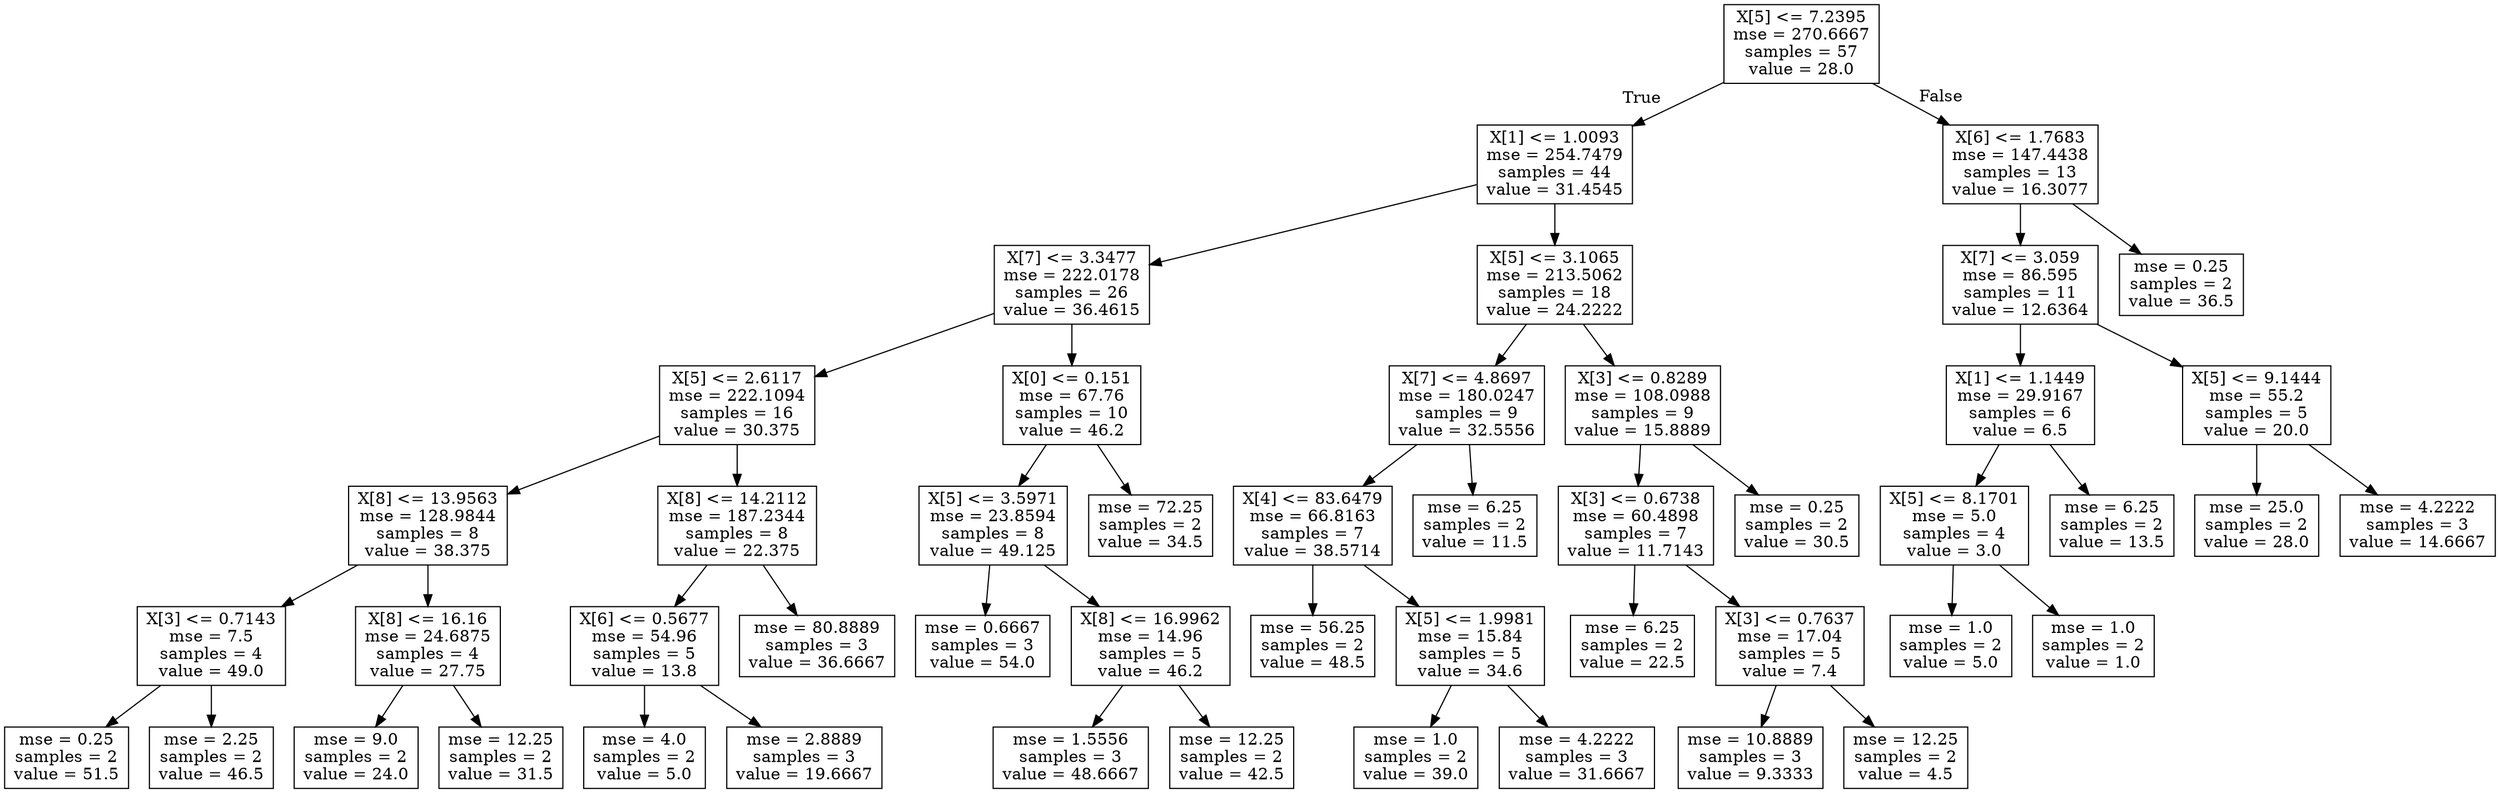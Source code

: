 digraph Tree {
node [shape=box] ;
0 [label="X[5] <= 7.2395\nmse = 270.6667\nsamples = 57\nvalue = 28.0"] ;
1 [label="X[1] <= 1.0093\nmse = 254.7479\nsamples = 44\nvalue = 31.4545"] ;
0 -> 1 [labeldistance=2.5, labelangle=45, headlabel="True"] ;
2 [label="X[7] <= 3.3477\nmse = 222.0178\nsamples = 26\nvalue = 36.4615"] ;
1 -> 2 ;
3 [label="X[5] <= 2.6117\nmse = 222.1094\nsamples = 16\nvalue = 30.375"] ;
2 -> 3 ;
4 [label="X[8] <= 13.9563\nmse = 128.9844\nsamples = 8\nvalue = 38.375"] ;
3 -> 4 ;
5 [label="X[3] <= 0.7143\nmse = 7.5\nsamples = 4\nvalue = 49.0"] ;
4 -> 5 ;
6 [label="mse = 0.25\nsamples = 2\nvalue = 51.5"] ;
5 -> 6 ;
7 [label="mse = 2.25\nsamples = 2\nvalue = 46.5"] ;
5 -> 7 ;
8 [label="X[8] <= 16.16\nmse = 24.6875\nsamples = 4\nvalue = 27.75"] ;
4 -> 8 ;
9 [label="mse = 9.0\nsamples = 2\nvalue = 24.0"] ;
8 -> 9 ;
10 [label="mse = 12.25\nsamples = 2\nvalue = 31.5"] ;
8 -> 10 ;
11 [label="X[8] <= 14.2112\nmse = 187.2344\nsamples = 8\nvalue = 22.375"] ;
3 -> 11 ;
12 [label="X[6] <= 0.5677\nmse = 54.96\nsamples = 5\nvalue = 13.8"] ;
11 -> 12 ;
13 [label="mse = 4.0\nsamples = 2\nvalue = 5.0"] ;
12 -> 13 ;
14 [label="mse = 2.8889\nsamples = 3\nvalue = 19.6667"] ;
12 -> 14 ;
15 [label="mse = 80.8889\nsamples = 3\nvalue = 36.6667"] ;
11 -> 15 ;
16 [label="X[0] <= 0.151\nmse = 67.76\nsamples = 10\nvalue = 46.2"] ;
2 -> 16 ;
17 [label="X[5] <= 3.5971\nmse = 23.8594\nsamples = 8\nvalue = 49.125"] ;
16 -> 17 ;
18 [label="mse = 0.6667\nsamples = 3\nvalue = 54.0"] ;
17 -> 18 ;
19 [label="X[8] <= 16.9962\nmse = 14.96\nsamples = 5\nvalue = 46.2"] ;
17 -> 19 ;
20 [label="mse = 1.5556\nsamples = 3\nvalue = 48.6667"] ;
19 -> 20 ;
21 [label="mse = 12.25\nsamples = 2\nvalue = 42.5"] ;
19 -> 21 ;
22 [label="mse = 72.25\nsamples = 2\nvalue = 34.5"] ;
16 -> 22 ;
23 [label="X[5] <= 3.1065\nmse = 213.5062\nsamples = 18\nvalue = 24.2222"] ;
1 -> 23 ;
24 [label="X[7] <= 4.8697\nmse = 180.0247\nsamples = 9\nvalue = 32.5556"] ;
23 -> 24 ;
25 [label="X[4] <= 83.6479\nmse = 66.8163\nsamples = 7\nvalue = 38.5714"] ;
24 -> 25 ;
26 [label="mse = 56.25\nsamples = 2\nvalue = 48.5"] ;
25 -> 26 ;
27 [label="X[5] <= 1.9981\nmse = 15.84\nsamples = 5\nvalue = 34.6"] ;
25 -> 27 ;
28 [label="mse = 1.0\nsamples = 2\nvalue = 39.0"] ;
27 -> 28 ;
29 [label="mse = 4.2222\nsamples = 3\nvalue = 31.6667"] ;
27 -> 29 ;
30 [label="mse = 6.25\nsamples = 2\nvalue = 11.5"] ;
24 -> 30 ;
31 [label="X[3] <= 0.8289\nmse = 108.0988\nsamples = 9\nvalue = 15.8889"] ;
23 -> 31 ;
32 [label="X[3] <= 0.6738\nmse = 60.4898\nsamples = 7\nvalue = 11.7143"] ;
31 -> 32 ;
33 [label="mse = 6.25\nsamples = 2\nvalue = 22.5"] ;
32 -> 33 ;
34 [label="X[3] <= 0.7637\nmse = 17.04\nsamples = 5\nvalue = 7.4"] ;
32 -> 34 ;
35 [label="mse = 10.8889\nsamples = 3\nvalue = 9.3333"] ;
34 -> 35 ;
36 [label="mse = 12.25\nsamples = 2\nvalue = 4.5"] ;
34 -> 36 ;
37 [label="mse = 0.25\nsamples = 2\nvalue = 30.5"] ;
31 -> 37 ;
38 [label="X[6] <= 1.7683\nmse = 147.4438\nsamples = 13\nvalue = 16.3077"] ;
0 -> 38 [labeldistance=2.5, labelangle=-45, headlabel="False"] ;
39 [label="X[7] <= 3.059\nmse = 86.595\nsamples = 11\nvalue = 12.6364"] ;
38 -> 39 ;
40 [label="X[1] <= 1.1449\nmse = 29.9167\nsamples = 6\nvalue = 6.5"] ;
39 -> 40 ;
41 [label="X[5] <= 8.1701\nmse = 5.0\nsamples = 4\nvalue = 3.0"] ;
40 -> 41 ;
42 [label="mse = 1.0\nsamples = 2\nvalue = 5.0"] ;
41 -> 42 ;
43 [label="mse = 1.0\nsamples = 2\nvalue = 1.0"] ;
41 -> 43 ;
44 [label="mse = 6.25\nsamples = 2\nvalue = 13.5"] ;
40 -> 44 ;
45 [label="X[5] <= 9.1444\nmse = 55.2\nsamples = 5\nvalue = 20.0"] ;
39 -> 45 ;
46 [label="mse = 25.0\nsamples = 2\nvalue = 28.0"] ;
45 -> 46 ;
47 [label="mse = 4.2222\nsamples = 3\nvalue = 14.6667"] ;
45 -> 47 ;
48 [label="mse = 0.25\nsamples = 2\nvalue = 36.5"] ;
38 -> 48 ;
}